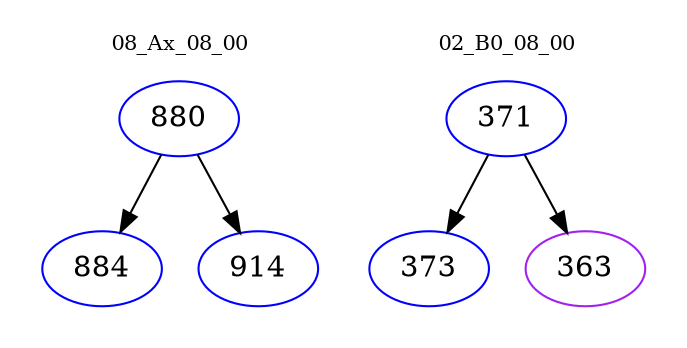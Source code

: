 digraph{
subgraph cluster_0 {
color = white
label = "08_Ax_08_00";
fontsize=10;
T0_880 [label="880", color="blue"]
T0_880 -> T0_884 [color="black"]
T0_884 [label="884", color="blue"]
T0_880 -> T0_914 [color="black"]
T0_914 [label="914", color="blue"]
}
subgraph cluster_1 {
color = white
label = "02_B0_08_00";
fontsize=10;
T1_371 [label="371", color="blue"]
T1_371 -> T1_373 [color="black"]
T1_373 [label="373", color="blue"]
T1_371 -> T1_363 [color="black"]
T1_363 [label="363", color="purple"]
}
}
